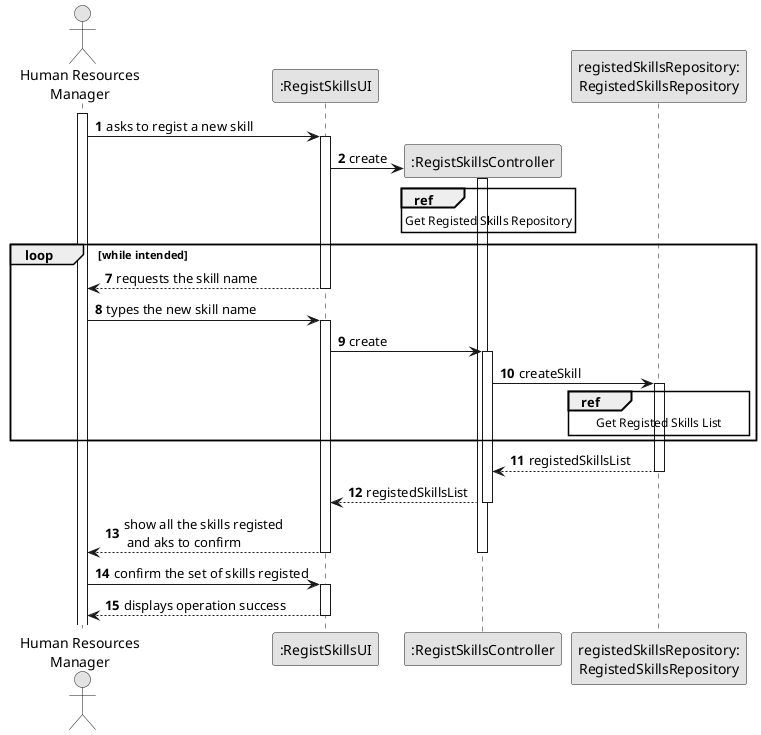 @startuml
skinparam monochrome true
skinparam packageStyle rectangle
skinparam shadowing false

actor "Human Resources\nManager" as HRM
participant ":RegistSkillsUI" as UI
participant ":RegistSkillsController" as CTRL
participant "registedSkillsRepository:\nRegistedSkillsRepository" as RegistedSkillsRepository

autonumber 1

activate HRM

    HRM -> UI : asks to regist a new skill
activate UI

    UI -> CTRL** : create

activate CTRL

ref over CTRL
    Get Registed Skills Repository
end ref

deactivate CTRL

loop while intended

    autonumber 7
        UI --> HRM : requests the skill name
    deactivate UI

    HRM -> UI : types the new skill name
    activate UI
        UI -> CTRL: create
    activate CTRL

        CTRL -> RegistedSkillsRepository : createSkill
    activate RegistedSkillsRepository

    ref over RegistedSkillsRepository
        Get Registed Skills List
    end ref

end

RegistedSkillsRepository --> CTRL : registedSkillsList
deactivate RegistedSkillsRepository

CTRL --> UI : registedSkillsList
deactivate CTRL

UI --> HRM : show all the skills registed\n and aks to confirm

deactivate CTRL
deactivate UI

HRM -> UI : confirm the set of skills registed
activate UI

UI --> HRM : displays operation success
deactivate UI


@enduml

